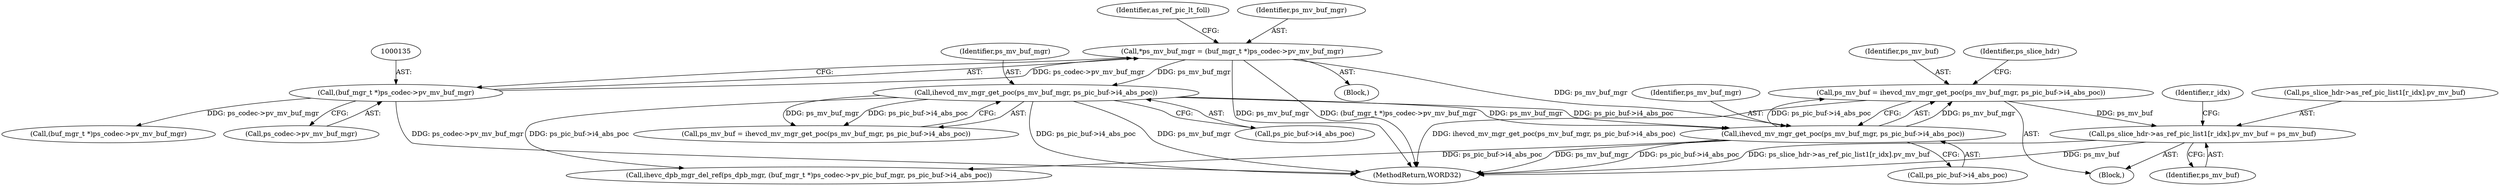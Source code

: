 digraph "0_Android_913d9e8d93d6b81bb8eac3fc2c1426651f5b259d_0@array" {
"1001181" [label="(Call,ps_slice_hdr->as_ref_pic_list1[r_idx].pv_mv_buf = ps_mv_buf)"];
"1001174" [label="(Call,ps_mv_buf = ihevcd_mv_mgr_get_poc(ps_mv_buf_mgr, ps_pic_buf->i4_abs_poc))"];
"1001176" [label="(Call,ihevcd_mv_mgr_get_poc(ps_mv_buf_mgr, ps_pic_buf->i4_abs_poc))"];
"1000941" [label="(Call,ihevcd_mv_mgr_get_poc(ps_mv_buf_mgr, ps_pic_buf->i4_abs_poc))"];
"1000132" [label="(Call,*ps_mv_buf_mgr = (buf_mgr_t *)ps_codec->pv_mv_buf_mgr)"];
"1000134" [label="(Call,(buf_mgr_t *)ps_codec->pv_mv_buf_mgr)"];
"1000942" [label="(Identifier,ps_mv_buf_mgr)"];
"1000943" [label="(Call,ps_pic_buf->i4_abs_poc)"];
"1000941" [label="(Call,ihevcd_mv_mgr_get_poc(ps_mv_buf_mgr, ps_pic_buf->i4_abs_poc))"];
"1000112" [label="(Block,)"];
"1001125" [label="(Block,)"];
"1001174" [label="(Call,ps_mv_buf = ihevcd_mv_mgr_get_poc(ps_mv_buf_mgr, ps_pic_buf->i4_abs_poc))"];
"1001177" [label="(Identifier,ps_mv_buf_mgr)"];
"1001175" [label="(Identifier,ps_mv_buf)"];
"1001181" [label="(Call,ps_slice_hdr->as_ref_pic_list1[r_idx].pv_mv_buf = ps_mv_buf)"];
"1000939" [label="(Call,ps_mv_buf = ihevcd_mv_mgr_get_poc(ps_mv_buf_mgr, ps_pic_buf->i4_abs_poc))"];
"1001246" [label="(Call,ihevc_dpb_mgr_del_ref(ps_dpb_mgr, (buf_mgr_t *)ps_codec->pv_pic_buf_mgr, ps_pic_buf->i4_abs_poc))"];
"1000164" [label="(Identifier,as_ref_pic_lt_foll)"];
"1001124" [label="(Identifier,r_idx)"];
"1001185" [label="(Identifier,ps_slice_hdr)"];
"1000132" [label="(Call,*ps_mv_buf_mgr = (buf_mgr_t *)ps_codec->pv_mv_buf_mgr)"];
"1001182" [label="(Call,ps_slice_hdr->as_ref_pic_list1[r_idx].pv_mv_buf)"];
"1001189" [label="(Identifier,ps_mv_buf)"];
"1000133" [label="(Identifier,ps_mv_buf_mgr)"];
"1001297" [label="(MethodReturn,WORD32)"];
"1001176" [label="(Call,ihevcd_mv_mgr_get_poc(ps_mv_buf_mgr, ps_pic_buf->i4_abs_poc))"];
"1000136" [label="(Call,ps_codec->pv_mv_buf_mgr)"];
"1001178" [label="(Call,ps_pic_buf->i4_abs_poc)"];
"1000134" [label="(Call,(buf_mgr_t *)ps_codec->pv_mv_buf_mgr)"];
"1001285" [label="(Call,(buf_mgr_t *)ps_codec->pv_mv_buf_mgr)"];
"1001181" -> "1001125"  [label="AST: "];
"1001181" -> "1001189"  [label="CFG: "];
"1001182" -> "1001181"  [label="AST: "];
"1001189" -> "1001181"  [label="AST: "];
"1001124" -> "1001181"  [label="CFG: "];
"1001181" -> "1001297"  [label="DDG: ps_slice_hdr->as_ref_pic_list1[r_idx].pv_mv_buf"];
"1001181" -> "1001297"  [label="DDG: ps_mv_buf"];
"1001174" -> "1001181"  [label="DDG: ps_mv_buf"];
"1001174" -> "1001125"  [label="AST: "];
"1001174" -> "1001176"  [label="CFG: "];
"1001175" -> "1001174"  [label="AST: "];
"1001176" -> "1001174"  [label="AST: "];
"1001185" -> "1001174"  [label="CFG: "];
"1001174" -> "1001297"  [label="DDG: ihevcd_mv_mgr_get_poc(ps_mv_buf_mgr, ps_pic_buf->i4_abs_poc)"];
"1001176" -> "1001174"  [label="DDG: ps_mv_buf_mgr"];
"1001176" -> "1001174"  [label="DDG: ps_pic_buf->i4_abs_poc"];
"1001176" -> "1001178"  [label="CFG: "];
"1001177" -> "1001176"  [label="AST: "];
"1001178" -> "1001176"  [label="AST: "];
"1001176" -> "1001297"  [label="DDG: ps_mv_buf_mgr"];
"1001176" -> "1001297"  [label="DDG: ps_pic_buf->i4_abs_poc"];
"1000941" -> "1001176"  [label="DDG: ps_mv_buf_mgr"];
"1000941" -> "1001176"  [label="DDG: ps_pic_buf->i4_abs_poc"];
"1000132" -> "1001176"  [label="DDG: ps_mv_buf_mgr"];
"1001176" -> "1001246"  [label="DDG: ps_pic_buf->i4_abs_poc"];
"1000941" -> "1000939"  [label="AST: "];
"1000941" -> "1000943"  [label="CFG: "];
"1000942" -> "1000941"  [label="AST: "];
"1000943" -> "1000941"  [label="AST: "];
"1000939" -> "1000941"  [label="CFG: "];
"1000941" -> "1001297"  [label="DDG: ps_mv_buf_mgr"];
"1000941" -> "1001297"  [label="DDG: ps_pic_buf->i4_abs_poc"];
"1000941" -> "1000939"  [label="DDG: ps_mv_buf_mgr"];
"1000941" -> "1000939"  [label="DDG: ps_pic_buf->i4_abs_poc"];
"1000132" -> "1000941"  [label="DDG: ps_mv_buf_mgr"];
"1000941" -> "1001246"  [label="DDG: ps_pic_buf->i4_abs_poc"];
"1000132" -> "1000112"  [label="AST: "];
"1000132" -> "1000134"  [label="CFG: "];
"1000133" -> "1000132"  [label="AST: "];
"1000134" -> "1000132"  [label="AST: "];
"1000164" -> "1000132"  [label="CFG: "];
"1000132" -> "1001297"  [label="DDG: (buf_mgr_t *)ps_codec->pv_mv_buf_mgr"];
"1000132" -> "1001297"  [label="DDG: ps_mv_buf_mgr"];
"1000134" -> "1000132"  [label="DDG: ps_codec->pv_mv_buf_mgr"];
"1000134" -> "1000136"  [label="CFG: "];
"1000135" -> "1000134"  [label="AST: "];
"1000136" -> "1000134"  [label="AST: "];
"1000134" -> "1001297"  [label="DDG: ps_codec->pv_mv_buf_mgr"];
"1000134" -> "1001285"  [label="DDG: ps_codec->pv_mv_buf_mgr"];
}
